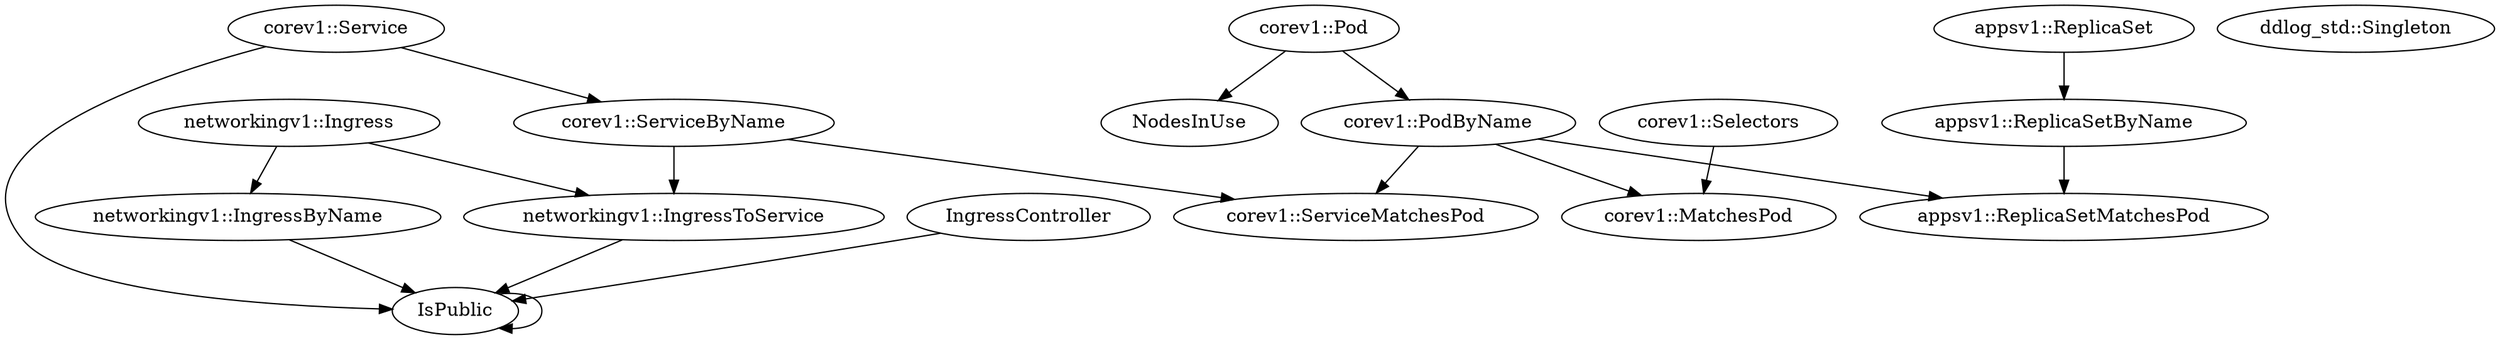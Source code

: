 digraph {
    0 [label=IngressController];
    1 [label=IsPublic];
    2 [label=NodesInUse];
    3 [label="appsv1::ReplicaSet"];
    4 [label="appsv1::ReplicaSetByName"];
    5 [label="appsv1::ReplicaSetMatchesPod"];
    6 [label="corev1::MatchesPod"];
    7 [label="corev1::Pod"];
    8 [label="corev1::PodByName"];
    9 [label="corev1::Selectors"];
    10 [label="corev1::Service"];
    11 [label="corev1::ServiceByName"];
    12 [label="corev1::ServiceMatchesPod"];
    13 [label="ddlog_std::Singleton"];
    14 [label="networkingv1::Ingress"];
    15 [label="networkingv1::IngressByName"];
    16 [label="networkingv1::IngressToService"];
    0 -> 1;
    1 -> 1;
    3 -> 4;
    4 -> 5;
    7 -> 2;
    7 -> 8;
    8 -> 5;
    8 -> 6;
    8 -> 12;
    9 -> 6;
    10 -> 1;
    10 -> 11;
    11 -> 12;
    11 -> 16;
    14 -> 15;
    14 -> 16;
    15 -> 1;
    16 -> 1;
}